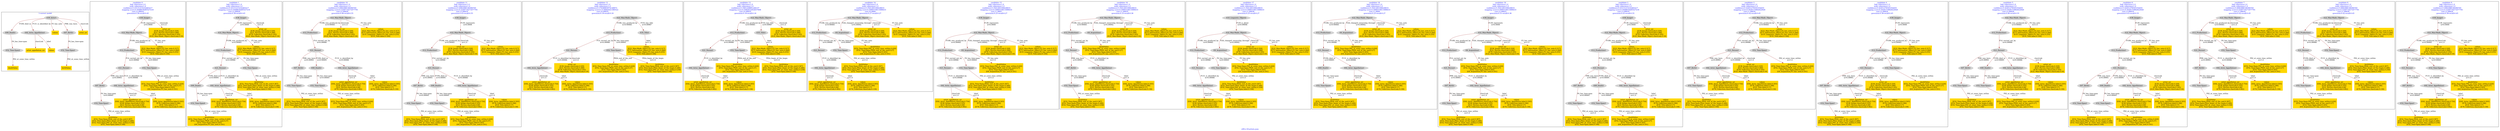 digraph n0 {
fontcolor="blue"
remincross="true"
label="s09-s-18-artists.json"
subgraph cluster_0 {
label="1-correct model"
n2[style="filled",color="white",fillcolor="lightgray",label="E39_Actor1"];
n3[style="filled",color="white",fillcolor="lightgray",label="E69_Death1"];
n4[style="filled",color="white",fillcolor="lightgray",label="E82_Actor_Appellation1"];
n5[shape="plaintext",style="filled",fillcolor="gold",label="values"];
n6[style="filled",color="white",fillcolor="lightgray",label="E67_Birth1"];
n7[shape="plaintext",style="filled",fillcolor="gold",label="artist_uri"];
n8[style="filled",color="white",fillcolor="lightgray",label="E52_Time-Span1"];
n9[shape="plaintext",style="filled",fillcolor="gold",label="birthValue"];
n10[style="filled",color="white",fillcolor="lightgray",label="E52_Time-Span2"];
n11[shape="plaintext",style="filled",fillcolor="gold",label="deathValue"];
n12[shape="plaintext",style="filled",fillcolor="gold",label="artist_appellation_uri"];
n13[shape="plaintext",style="filled",fillcolor="gold",label="values"];
}
subgraph cluster_1 {
label="candidate 0\nlink coherence:1.0\nnode coherence:1.0\nconfidence:0.43131215232483217\nmapping score:0.5048818285527218\ncost:12.99924\n-precision:0.38-recall:0.45"
n15[style="filled",color="white",fillcolor="lightgray",label="E12_Production1"];
n16[style="filled",color="white",fillcolor="lightgray",label="E21_Person1"];
n17[style="filled",color="white",fillcolor="lightgray",label="E52_Time-Span2"];
n18[style="filled",color="white",fillcolor="lightgray",label="E67_Birth1"];
n19[style="filled",color="white",fillcolor="lightgray",label="E82_Actor_Appellation1"];
n20[style="filled",color="white",fillcolor="lightgray",label="E22_Man-Made_Object1"];
n21[style="filled",color="white",fillcolor="lightgray",label="E38_Image1"];
n22[style="filled",color="white",fillcolor="lightgray",label="E52_Time-Span1"];
n23[shape="plaintext",style="filled",fillcolor="gold",label="artist_appellation_uri\n[E82_Actor_Appellation,classLink,0.754]\n[E38_Image,classLink,0.105]\n[E21_Person,classLink,0.08]\n[E78_Collection,classLink,0.062]"];
n24[shape="plaintext",style="filled",fillcolor="gold",label="deathValue\n[E52_Time-Span,P82_at_some_time_within,0.426]\n[E52_Time-Span,P82b_end_of_the_end,0.27]\n[E52_Time-Span,label,0.203]\n[E8_Acquisition,P3_has_note,0.101]"];
n25[shape="plaintext",style="filled",fillcolor="gold",label="values\n[E22_Man-Made_Object,P3_has_note,0.317]\n[E73_Information_Object,P3_has_note,0.284]\n[E33_Linguistic_Object,P3_has_note,0.235]\n[E35_Title,label,0.164]"];
n26[shape="plaintext",style="filled",fillcolor="gold",label="birthValue\n[E52_Time-Span,P82b_end_of_the_end,0.367]\n[E52_Time-Span,P82a_begin_of_the_begin,0.266]\n[E52_Time-Span,P82_at_some_time_within,0.258]\n[E52_Time-Span,label,0.108]"];
n27[shape="plaintext",style="filled",fillcolor="gold",label="artist_uri\n[E38_Image,classLink,0.329]\n[E21_Person,classLink,0.288]\n[E78_Collection,classLink,0.193]\n[E22_Man-Made_Object,classLink,0.19]"];
n28[shape="plaintext",style="filled",fillcolor="gold",label="values\n[E82_Actor_Appellation,label,0.505]\n[E78_Collection,label,0.186]\n[E35_Title,label,0.17]\n[E78_Collection,classLink,0.139]"];
}
subgraph cluster_2 {
label="candidate 1\nlink coherence:1.0\nnode coherence:1.0\nconfidence:0.43131215232483217\nmapping score:0.5048818285527218\ncost:12.99929\n-precision:0.38-recall:0.45"
n30[style="filled",color="white",fillcolor="lightgray",label="E12_Production1"];
n31[style="filled",color="white",fillcolor="lightgray",label="E21_Person1"];
n32[style="filled",color="white",fillcolor="lightgray",label="E52_Time-Span2"];
n33[style="filled",color="white",fillcolor="lightgray",label="E69_Death1"];
n34[style="filled",color="white",fillcolor="lightgray",label="E82_Actor_Appellation1"];
n35[style="filled",color="white",fillcolor="lightgray",label="E22_Man-Made_Object1"];
n36[style="filled",color="white",fillcolor="lightgray",label="E38_Image1"];
n37[style="filled",color="white",fillcolor="lightgray",label="E52_Time-Span4"];
n38[shape="plaintext",style="filled",fillcolor="gold",label="artist_appellation_uri\n[E82_Actor_Appellation,classLink,0.754]\n[E38_Image,classLink,0.105]\n[E21_Person,classLink,0.08]\n[E78_Collection,classLink,0.062]"];
n39[shape="plaintext",style="filled",fillcolor="gold",label="deathValue\n[E52_Time-Span,P82_at_some_time_within,0.426]\n[E52_Time-Span,P82b_end_of_the_end,0.27]\n[E52_Time-Span,label,0.203]\n[E8_Acquisition,P3_has_note,0.101]"];
n40[shape="plaintext",style="filled",fillcolor="gold",label="values\n[E22_Man-Made_Object,P3_has_note,0.317]\n[E73_Information_Object,P3_has_note,0.284]\n[E33_Linguistic_Object,P3_has_note,0.235]\n[E35_Title,label,0.164]"];
n41[shape="plaintext",style="filled",fillcolor="gold",label="birthValue\n[E52_Time-Span,P82b_end_of_the_end,0.367]\n[E52_Time-Span,P82a_begin_of_the_begin,0.266]\n[E52_Time-Span,P82_at_some_time_within,0.258]\n[E52_Time-Span,label,0.108]"];
n42[shape="plaintext",style="filled",fillcolor="gold",label="artist_uri\n[E38_Image,classLink,0.329]\n[E21_Person,classLink,0.288]\n[E78_Collection,classLink,0.193]\n[E22_Man-Made_Object,classLink,0.19]"];
n43[shape="plaintext",style="filled",fillcolor="gold",label="values\n[E82_Actor_Appellation,label,0.505]\n[E78_Collection,label,0.186]\n[E35_Title,label,0.17]\n[E78_Collection,classLink,0.139]"];
}
subgraph cluster_3 {
label="candidate 10\nlink coherence:1.0\nnode coherence:1.0\nconfidence:0.4082488148366705\nmapping score:0.5249718271677791\ncost:12.99929\n-precision:0.46-recall:0.55"
n45[style="filled",color="white",fillcolor="lightgray",label="E12_Production1"];
n46[style="filled",color="white",fillcolor="lightgray",label="E21_Person1"];
n47[style="filled",color="white",fillcolor="lightgray",label="E67_Birth1"];
n48[style="filled",color="white",fillcolor="lightgray",label="E69_Death1"];
n49[style="filled",color="white",fillcolor="lightgray",label="E82_Actor_Appellation1"];
n50[style="filled",color="white",fillcolor="lightgray",label="E22_Man-Made_Object1"];
n51[style="filled",color="white",fillcolor="lightgray",label="E52_Time-Span1"];
n52[style="filled",color="white",fillcolor="lightgray",label="E52_Time-Span3"];
n53[shape="plaintext",style="filled",fillcolor="gold",label="artist_appellation_uri\n[E82_Actor_Appellation,classLink,0.754]\n[E38_Image,classLink,0.105]\n[E21_Person,classLink,0.08]\n[E78_Collection,classLink,0.062]"];
n54[shape="plaintext",style="filled",fillcolor="gold",label="artist_uri\n[E38_Image,classLink,0.329]\n[E21_Person,classLink,0.288]\n[E78_Collection,classLink,0.193]\n[E22_Man-Made_Object,classLink,0.19]"];
n55[shape="plaintext",style="filled",fillcolor="gold",label="values\n[E22_Man-Made_Object,P3_has_note,0.317]\n[E73_Information_Object,P3_has_note,0.284]\n[E33_Linguistic_Object,P3_has_note,0.235]\n[E35_Title,label,0.164]"];
n56[shape="plaintext",style="filled",fillcolor="gold",label="birthValue\n[E52_Time-Span,P82b_end_of_the_end,0.367]\n[E52_Time-Span,P82a_begin_of_the_begin,0.266]\n[E52_Time-Span,P82_at_some_time_within,0.258]\n[E52_Time-Span,label,0.108]"];
n57[shape="plaintext",style="filled",fillcolor="gold",label="deathValue\n[E52_Time-Span,P82_at_some_time_within,0.426]\n[E52_Time-Span,P82b_end_of_the_end,0.27]\n[E52_Time-Span,label,0.203]\n[E8_Acquisition,P3_has_note,0.101]"];
n58[shape="plaintext",style="filled",fillcolor="gold",label="values\n[E82_Actor_Appellation,label,0.505]\n[E78_Collection,label,0.186]\n[E35_Title,label,0.17]\n[E78_Collection,classLink,0.139]"];
}
subgraph cluster_4 {
label="candidate 11\nlink coherence:1.0\nnode coherence:1.0\nconfidence:0.4082488148366705\nmapping score:0.5249718271677791\ncost:13.99919\n-precision:0.43-recall:0.55"
n60[style="filled",color="white",fillcolor="lightgray",label="E12_Production1"];
n61[style="filled",color="white",fillcolor="lightgray",label="E21_Person1"];
n62[style="filled",color="white",fillcolor="lightgray",label="E67_Birth1"];
n63[style="filled",color="white",fillcolor="lightgray",label="E69_Death1"];
n64[style="filled",color="white",fillcolor="lightgray",label="E82_Actor_Appellation1"];
n65[style="filled",color="white",fillcolor="lightgray",label="E22_Man-Made_Object1"];
n66[style="filled",color="white",fillcolor="lightgray",label="E38_Image1"];
n67[style="filled",color="white",fillcolor="lightgray",label="E52_Time-Span1"];
n68[style="filled",color="white",fillcolor="lightgray",label="E52_Time-Span3"];
n69[shape="plaintext",style="filled",fillcolor="gold",label="artist_appellation_uri\n[E82_Actor_Appellation,classLink,0.754]\n[E38_Image,classLink,0.105]\n[E21_Person,classLink,0.08]\n[E78_Collection,classLink,0.062]"];
n70[shape="plaintext",style="filled",fillcolor="gold",label="artist_uri\n[E38_Image,classLink,0.329]\n[E21_Person,classLink,0.288]\n[E78_Collection,classLink,0.193]\n[E22_Man-Made_Object,classLink,0.19]"];
n71[shape="plaintext",style="filled",fillcolor="gold",label="values\n[E22_Man-Made_Object,P3_has_note,0.317]\n[E73_Information_Object,P3_has_note,0.284]\n[E33_Linguistic_Object,P3_has_note,0.235]\n[E35_Title,label,0.164]"];
n72[shape="plaintext",style="filled",fillcolor="gold",label="birthValue\n[E52_Time-Span,P82b_end_of_the_end,0.367]\n[E52_Time-Span,P82a_begin_of_the_begin,0.266]\n[E52_Time-Span,P82_at_some_time_within,0.258]\n[E52_Time-Span,label,0.108]"];
n73[shape="plaintext",style="filled",fillcolor="gold",label="deathValue\n[E52_Time-Span,P82_at_some_time_within,0.426]\n[E52_Time-Span,P82b_end_of_the_end,0.27]\n[E52_Time-Span,label,0.203]\n[E8_Acquisition,P3_has_note,0.101]"];
n74[shape="plaintext",style="filled",fillcolor="gold",label="values\n[E82_Actor_Appellation,label,0.505]\n[E78_Collection,label,0.186]\n[E35_Title,label,0.17]\n[E78_Collection,classLink,0.139]"];
}
subgraph cluster_5 {
label="candidate 12\nlink coherence:1.0\nnode coherence:1.0\nconfidence:0.37438683974148973\nmapping score:0.5136845021360522\ncost:10.99935\n-precision:0.18-recall:0.18"
n76[style="filled",color="white",fillcolor="lightgray",label="E12_Production1"];
n77[style="filled",color="white",fillcolor="lightgray",label="E21_Person1"];
n78[style="filled",color="white",fillcolor="lightgray",label="E52_Time-Span2"];
n79[style="filled",color="white",fillcolor="lightgray",label="E82_Actor_Appellation1"];
n80[style="filled",color="white",fillcolor="lightgray",label="E22_Man-Made_Object1"];
n81[style="filled",color="white",fillcolor="lightgray",label="E35_Title1"];
n82[shape="plaintext",style="filled",fillcolor="gold",label="artist_appellation_uri\n[E82_Actor_Appellation,classLink,0.754]\n[E38_Image,classLink,0.105]\n[E21_Person,classLink,0.08]\n[E78_Collection,classLink,0.062]"];
n83[shape="plaintext",style="filled",fillcolor="gold",label="deathValue\n[E52_Time-Span,P82_at_some_time_within,0.426]\n[E52_Time-Span,P82b_end_of_the_end,0.27]\n[E52_Time-Span,label,0.203]\n[E8_Acquisition,P3_has_note,0.101]"];
n84[shape="plaintext",style="filled",fillcolor="gold",label="values\n[E22_Man-Made_Object,P3_has_note,0.317]\n[E73_Information_Object,P3_has_note,0.284]\n[E33_Linguistic_Object,P3_has_note,0.235]\n[E35_Title,label,0.164]"];
n85[shape="plaintext",style="filled",fillcolor="gold",label="birthValue\n[E52_Time-Span,P82b_end_of_the_end,0.367]\n[E52_Time-Span,P82a_begin_of_the_begin,0.266]\n[E52_Time-Span,P82_at_some_time_within,0.258]\n[E52_Time-Span,label,0.108]"];
n86[shape="plaintext",style="filled",fillcolor="gold",label="artist_uri\n[E38_Image,classLink,0.329]\n[E21_Person,classLink,0.288]\n[E78_Collection,classLink,0.193]\n[E22_Man-Made_Object,classLink,0.19]"];
n87[shape="plaintext",style="filled",fillcolor="gold",label="values\n[E82_Actor_Appellation,label,0.505]\n[E78_Collection,label,0.186]\n[E35_Title,label,0.17]\n[E78_Collection,classLink,0.139]"];
}
subgraph cluster_6 {
label="candidate 13\nlink coherence:1.0\nnode coherence:1.0\nconfidence:0.3581228891246157\nmapping score:0.5082631852637608\ncost:10.99935\n-precision:0.18-recall:0.18"
n89[style="filled",color="white",fillcolor="lightgray",label="E12_Production1"];
n90[style="filled",color="white",fillcolor="lightgray",label="E21_Person1"];
n91[style="filled",color="white",fillcolor="lightgray",label="E52_Time-Span2"];
n92[style="filled",color="white",fillcolor="lightgray",label="E82_Actor_Appellation1"];
n93[style="filled",color="white",fillcolor="lightgray",label="E22_Man-Made_Object1"];
n94[style="filled",color="white",fillcolor="lightgray",label="E35_Title1"];
n95[shape="plaintext",style="filled",fillcolor="gold",label="artist_appellation_uri\n[E82_Actor_Appellation,classLink,0.754]\n[E38_Image,classLink,0.105]\n[E21_Person,classLink,0.08]\n[E78_Collection,classLink,0.062]"];
n96[shape="plaintext",style="filled",fillcolor="gold",label="deathValue\n[E52_Time-Span,P82_at_some_time_within,0.426]\n[E52_Time-Span,P82b_end_of_the_end,0.27]\n[E52_Time-Span,label,0.203]\n[E8_Acquisition,P3_has_note,0.101]"];
n97[shape="plaintext",style="filled",fillcolor="gold",label="artist_uri\n[E38_Image,classLink,0.329]\n[E21_Person,classLink,0.288]\n[E78_Collection,classLink,0.193]\n[E22_Man-Made_Object,classLink,0.19]"];
n98[shape="plaintext",style="filled",fillcolor="gold",label="values\n[E22_Man-Made_Object,P3_has_note,0.317]\n[E73_Information_Object,P3_has_note,0.284]\n[E33_Linguistic_Object,P3_has_note,0.235]\n[E35_Title,label,0.164]"];
n99[shape="plaintext",style="filled",fillcolor="gold",label="birthValue\n[E52_Time-Span,P82b_end_of_the_end,0.367]\n[E52_Time-Span,P82a_begin_of_the_begin,0.266]\n[E52_Time-Span,P82_at_some_time_within,0.258]\n[E52_Time-Span,label,0.108]"];
n100[shape="plaintext",style="filled",fillcolor="gold",label="values\n[E82_Actor_Appellation,label,0.505]\n[E78_Collection,label,0.186]\n[E35_Title,label,0.17]\n[E78_Collection,classLink,0.139]"];
}
subgraph cluster_7 {
label="candidate 14\nlink coherence:1.0\nnode coherence:1.0\nconfidence:0.3541283168428633\nmapping score:0.5069316611698433\ncost:10.9994\n-precision:0.27-recall:0.27"
n102[style="filled",color="white",fillcolor="lightgray",label="E12_Production1"];
n103[style="filled",color="white",fillcolor="lightgray",label="E21_Person1"];
n104[style="filled",color="white",fillcolor="lightgray",label="E52_Time-Span2"];
n105[style="filled",color="white",fillcolor="lightgray",label="E82_Actor_Appellation1"];
n106[style="filled",color="white",fillcolor="lightgray",label="E22_Man-Made_Object1"];
n107[style="filled",color="white",fillcolor="lightgray",label="E8_Acquisition1"];
n108[shape="plaintext",style="filled",fillcolor="gold",label="artist_appellation_uri\n[E82_Actor_Appellation,classLink,0.754]\n[E38_Image,classLink,0.105]\n[E21_Person,classLink,0.08]\n[E78_Collection,classLink,0.062]"];
n109[shape="plaintext",style="filled",fillcolor="gold",label="artist_uri\n[E38_Image,classLink,0.329]\n[E21_Person,classLink,0.288]\n[E78_Collection,classLink,0.193]\n[E22_Man-Made_Object,classLink,0.19]"];
n110[shape="plaintext",style="filled",fillcolor="gold",label="values\n[E22_Man-Made_Object,P3_has_note,0.317]\n[E73_Information_Object,P3_has_note,0.284]\n[E33_Linguistic_Object,P3_has_note,0.235]\n[E35_Title,label,0.164]"];
n111[shape="plaintext",style="filled",fillcolor="gold",label="birthValue\n[E52_Time-Span,P82b_end_of_the_end,0.367]\n[E52_Time-Span,P82a_begin_of_the_begin,0.266]\n[E52_Time-Span,P82_at_some_time_within,0.258]\n[E52_Time-Span,label,0.108]"];
n112[shape="plaintext",style="filled",fillcolor="gold",label="deathValue\n[E52_Time-Span,P82_at_some_time_within,0.426]\n[E52_Time-Span,P82b_end_of_the_end,0.27]\n[E52_Time-Span,label,0.203]\n[E8_Acquisition,P3_has_note,0.101]"];
n113[shape="plaintext",style="filled",fillcolor="gold",label="values\n[E82_Actor_Appellation,label,0.505]\n[E78_Collection,label,0.186]\n[E35_Title,label,0.17]\n[E78_Collection,classLink,0.139]"];
}
subgraph cluster_8 {
label="candidate 15\nlink coherence:1.0\nnode coherence:1.0\nconfidence:0.3541283168428633\nmapping score:0.5069316611698433\ncost:11.9993\n-precision:0.25-recall:0.27"
n115[style="filled",color="white",fillcolor="lightgray",label="E12_Production1"];
n116[style="filled",color="white",fillcolor="lightgray",label="E21_Person1"];
n117[style="filled",color="white",fillcolor="lightgray",label="E52_Time-Span2"];
n118[style="filled",color="white",fillcolor="lightgray",label="E82_Actor_Appellation1"];
n119[style="filled",color="white",fillcolor="lightgray",label="E22_Man-Made_Object1"];
n120[style="filled",color="white",fillcolor="lightgray",label="E8_Acquisition1"];
n121[style="filled",color="white",fillcolor="lightgray",label="E38_Image1"];
n122[shape="plaintext",style="filled",fillcolor="gold",label="artist_appellation_uri\n[E82_Actor_Appellation,classLink,0.754]\n[E38_Image,classLink,0.105]\n[E21_Person,classLink,0.08]\n[E78_Collection,classLink,0.062]"];
n123[shape="plaintext",style="filled",fillcolor="gold",label="artist_uri\n[E38_Image,classLink,0.329]\n[E21_Person,classLink,0.288]\n[E78_Collection,classLink,0.193]\n[E22_Man-Made_Object,classLink,0.19]"];
n124[shape="plaintext",style="filled",fillcolor="gold",label="values\n[E22_Man-Made_Object,P3_has_note,0.317]\n[E73_Information_Object,P3_has_note,0.284]\n[E33_Linguistic_Object,P3_has_note,0.235]\n[E35_Title,label,0.164]"];
n125[shape="plaintext",style="filled",fillcolor="gold",label="birthValue\n[E52_Time-Span,P82b_end_of_the_end,0.367]\n[E52_Time-Span,P82a_begin_of_the_begin,0.266]\n[E52_Time-Span,P82_at_some_time_within,0.258]\n[E52_Time-Span,label,0.108]"];
n126[shape="plaintext",style="filled",fillcolor="gold",label="deathValue\n[E52_Time-Span,P82_at_some_time_within,0.426]\n[E52_Time-Span,P82b_end_of_the_end,0.27]\n[E52_Time-Span,label,0.203]\n[E8_Acquisition,P3_has_note,0.101]"];
n127[shape="plaintext",style="filled",fillcolor="gold",label="values\n[E82_Actor_Appellation,label,0.505]\n[E78_Collection,label,0.186]\n[E35_Title,label,0.17]\n[E78_Collection,classLink,0.139]"];
}
subgraph cluster_9 {
label="candidate 16\nlink coherence:1.0\nnode coherence:1.0\nconfidence:0.3541283168428633\nmapping score:0.5069316611698433\ncost:11.99935\n-precision:0.33-recall:0.36"
n129[style="filled",color="white",fillcolor="lightgray",label="E12_Production1"];
n130[style="filled",color="white",fillcolor="lightgray",label="E21_Person1"];
n131[style="filled",color="white",fillcolor="lightgray",label="E67_Birth1"];
n132[style="filled",color="white",fillcolor="lightgray",label="E82_Actor_Appellation1"];
n133[style="filled",color="white",fillcolor="lightgray",label="E22_Man-Made_Object1"];
n134[style="filled",color="white",fillcolor="lightgray",label="E8_Acquisition1"];
n135[style="filled",color="white",fillcolor="lightgray",label="E52_Time-Span1"];
n136[shape="plaintext",style="filled",fillcolor="gold",label="artist_appellation_uri\n[E82_Actor_Appellation,classLink,0.754]\n[E38_Image,classLink,0.105]\n[E21_Person,classLink,0.08]\n[E78_Collection,classLink,0.062]"];
n137[shape="plaintext",style="filled",fillcolor="gold",label="artist_uri\n[E38_Image,classLink,0.329]\n[E21_Person,classLink,0.288]\n[E78_Collection,classLink,0.193]\n[E22_Man-Made_Object,classLink,0.19]"];
n138[shape="plaintext",style="filled",fillcolor="gold",label="values\n[E22_Man-Made_Object,P3_has_note,0.317]\n[E73_Information_Object,P3_has_note,0.284]\n[E33_Linguistic_Object,P3_has_note,0.235]\n[E35_Title,label,0.164]"];
n139[shape="plaintext",style="filled",fillcolor="gold",label="deathValue\n[E52_Time-Span,P82_at_some_time_within,0.426]\n[E52_Time-Span,P82b_end_of_the_end,0.27]\n[E52_Time-Span,label,0.203]\n[E8_Acquisition,P3_has_note,0.101]"];
n140[shape="plaintext",style="filled",fillcolor="gold",label="birthValue\n[E52_Time-Span,P82b_end_of_the_end,0.367]\n[E52_Time-Span,P82a_begin_of_the_begin,0.266]\n[E52_Time-Span,P82_at_some_time_within,0.258]\n[E52_Time-Span,label,0.108]"];
n141[shape="plaintext",style="filled",fillcolor="gold",label="values\n[E82_Actor_Appellation,label,0.505]\n[E78_Collection,label,0.186]\n[E35_Title,label,0.17]\n[E78_Collection,classLink,0.139]"];
}
subgraph cluster_10 {
label="candidate 17\nlink coherence:1.0\nnode coherence:1.0\nconfidence:0.3541283168428633\nmapping score:0.5069316611698433\ncost:11.99938\n-precision:0.25-recall:0.27"
n143[style="filled",color="white",fillcolor="lightgray",label="E12_Production1"];
n144[style="filled",color="white",fillcolor="lightgray",label="E21_Person1"];
n145[style="filled",color="white",fillcolor="lightgray",label="E52_Time-Span2"];
n146[style="filled",color="white",fillcolor="lightgray",label="E82_Actor_Appellation1"];
n147[style="filled",color="white",fillcolor="lightgray",label="E22_Man-Made_Object1"];
n148[style="filled",color="white",fillcolor="lightgray",label="E8_Acquisition1"];
n149[style="filled",color="white",fillcolor="lightgray",label="E33_Linguistic_Object2"];
n150[shape="plaintext",style="filled",fillcolor="gold",label="artist_appellation_uri\n[E82_Actor_Appellation,classLink,0.754]\n[E38_Image,classLink,0.105]\n[E21_Person,classLink,0.08]\n[E78_Collection,classLink,0.062]"];
n151[shape="plaintext",style="filled",fillcolor="gold",label="artist_uri\n[E38_Image,classLink,0.329]\n[E21_Person,classLink,0.288]\n[E78_Collection,classLink,0.193]\n[E22_Man-Made_Object,classLink,0.19]"];
n152[shape="plaintext",style="filled",fillcolor="gold",label="values\n[E22_Man-Made_Object,P3_has_note,0.317]\n[E73_Information_Object,P3_has_note,0.284]\n[E33_Linguistic_Object,P3_has_note,0.235]\n[E35_Title,label,0.164]"];
n153[shape="plaintext",style="filled",fillcolor="gold",label="birthValue\n[E52_Time-Span,P82b_end_of_the_end,0.367]\n[E52_Time-Span,P82a_begin_of_the_begin,0.266]\n[E52_Time-Span,P82_at_some_time_within,0.258]\n[E52_Time-Span,label,0.108]"];
n154[shape="plaintext",style="filled",fillcolor="gold",label="deathValue\n[E52_Time-Span,P82_at_some_time_within,0.426]\n[E52_Time-Span,P82b_end_of_the_end,0.27]\n[E52_Time-Span,label,0.203]\n[E8_Acquisition,P3_has_note,0.101]"];
n155[shape="plaintext",style="filled",fillcolor="gold",label="values\n[E82_Actor_Appellation,label,0.505]\n[E78_Collection,label,0.186]\n[E35_Title,label,0.17]\n[E78_Collection,classLink,0.139]"];
}
subgraph cluster_11 {
label="candidate 18\nlink coherence:1.0\nnode coherence:1.0\nconfidence:0.3541283168428633\nmapping score:0.5069316611698433\ncost:11.9994\n-precision:0.25-recall:0.27"
n157[style="filled",color="white",fillcolor="lightgray",label="E12_Production1"];
n158[style="filled",color="white",fillcolor="lightgray",label="E21_Person1"];
n159[style="filled",color="white",fillcolor="lightgray",label="E69_Death1"];
n160[style="filled",color="white",fillcolor="lightgray",label="E82_Actor_Appellation1"];
n161[style="filled",color="white",fillcolor="lightgray",label="E22_Man-Made_Object1"];
n162[style="filled",color="white",fillcolor="lightgray",label="E8_Acquisition1"];
n163[style="filled",color="white",fillcolor="lightgray",label="E52_Time-Span4"];
n164[shape="plaintext",style="filled",fillcolor="gold",label="artist_appellation_uri\n[E82_Actor_Appellation,classLink,0.754]\n[E38_Image,classLink,0.105]\n[E21_Person,classLink,0.08]\n[E78_Collection,classLink,0.062]"];
n165[shape="plaintext",style="filled",fillcolor="gold",label="artist_uri\n[E38_Image,classLink,0.329]\n[E21_Person,classLink,0.288]\n[E78_Collection,classLink,0.193]\n[E22_Man-Made_Object,classLink,0.19]"];
n166[shape="plaintext",style="filled",fillcolor="gold",label="birthValue\n[E52_Time-Span,P82b_end_of_the_end,0.367]\n[E52_Time-Span,P82a_begin_of_the_begin,0.266]\n[E52_Time-Span,P82_at_some_time_within,0.258]\n[E52_Time-Span,label,0.108]"];
n167[shape="plaintext",style="filled",fillcolor="gold",label="values\n[E22_Man-Made_Object,P3_has_note,0.317]\n[E73_Information_Object,P3_has_note,0.284]\n[E33_Linguistic_Object,P3_has_note,0.235]\n[E35_Title,label,0.164]"];
n168[shape="plaintext",style="filled",fillcolor="gold",label="deathValue\n[E52_Time-Span,P82_at_some_time_within,0.426]\n[E52_Time-Span,P82b_end_of_the_end,0.27]\n[E52_Time-Span,label,0.203]\n[E8_Acquisition,P3_has_note,0.101]"];
n169[shape="plaintext",style="filled",fillcolor="gold",label="values\n[E82_Actor_Appellation,label,0.505]\n[E78_Collection,label,0.186]\n[E35_Title,label,0.17]\n[E78_Collection,classLink,0.139]"];
}
subgraph cluster_12 {
label="candidate 19\nlink coherence:1.0\nnode coherence:1.0\nconfidence:0.3541283168428633\nmapping score:0.5069316611698433\ncost:12.99925\n-precision:0.31-recall:0.36"
n171[style="filled",color="white",fillcolor="lightgray",label="E12_Production1"];
n172[style="filled",color="white",fillcolor="lightgray",label="E21_Person1"];
n173[style="filled",color="white",fillcolor="lightgray",label="E67_Birth1"];
n174[style="filled",color="white",fillcolor="lightgray",label="E82_Actor_Appellation1"];
n175[style="filled",color="white",fillcolor="lightgray",label="E22_Man-Made_Object1"];
n176[style="filled",color="white",fillcolor="lightgray",label="E8_Acquisition1"];
n177[style="filled",color="white",fillcolor="lightgray",label="E38_Image1"];
n178[style="filled",color="white",fillcolor="lightgray",label="E52_Time-Span1"];
n179[shape="plaintext",style="filled",fillcolor="gold",label="artist_appellation_uri\n[E82_Actor_Appellation,classLink,0.754]\n[E38_Image,classLink,0.105]\n[E21_Person,classLink,0.08]\n[E78_Collection,classLink,0.062]"];
n180[shape="plaintext",style="filled",fillcolor="gold",label="artist_uri\n[E38_Image,classLink,0.329]\n[E21_Person,classLink,0.288]\n[E78_Collection,classLink,0.193]\n[E22_Man-Made_Object,classLink,0.19]"];
n181[shape="plaintext",style="filled",fillcolor="gold",label="values\n[E22_Man-Made_Object,P3_has_note,0.317]\n[E73_Information_Object,P3_has_note,0.284]\n[E33_Linguistic_Object,P3_has_note,0.235]\n[E35_Title,label,0.164]"];
n182[shape="plaintext",style="filled",fillcolor="gold",label="deathValue\n[E52_Time-Span,P82_at_some_time_within,0.426]\n[E52_Time-Span,P82b_end_of_the_end,0.27]\n[E52_Time-Span,label,0.203]\n[E8_Acquisition,P3_has_note,0.101]"];
n183[shape="plaintext",style="filled",fillcolor="gold",label="birthValue\n[E52_Time-Span,P82b_end_of_the_end,0.367]\n[E52_Time-Span,P82a_begin_of_the_begin,0.266]\n[E52_Time-Span,P82_at_some_time_within,0.258]\n[E52_Time-Span,label,0.108]"];
n184[shape="plaintext",style="filled",fillcolor="gold",label="values\n[E82_Actor_Appellation,label,0.505]\n[E78_Collection,label,0.186]\n[E35_Title,label,0.17]\n[E78_Collection,classLink,0.139]"];
}
subgraph cluster_13 {
label="candidate 2\nlink coherence:1.0\nnode coherence:1.0\nconfidence:0.43131215232483217\nmapping score:0.5048818285527218\ncost:13.99919\n-precision:0.43-recall:0.55"
n186[style="filled",color="white",fillcolor="lightgray",label="E12_Production1"];
n187[style="filled",color="white",fillcolor="lightgray",label="E21_Person1"];
n188[style="filled",color="white",fillcolor="lightgray",label="E67_Birth1"];
n189[style="filled",color="white",fillcolor="lightgray",label="E69_Death1"];
n190[style="filled",color="white",fillcolor="lightgray",label="E82_Actor_Appellation1"];
n191[style="filled",color="white",fillcolor="lightgray",label="E22_Man-Made_Object1"];
n192[style="filled",color="white",fillcolor="lightgray",label="E38_Image1"];
n193[style="filled",color="white",fillcolor="lightgray",label="E52_Time-Span1"];
n194[style="filled",color="white",fillcolor="lightgray",label="E52_Time-Span3"];
n195[shape="plaintext",style="filled",fillcolor="gold",label="artist_appellation_uri\n[E82_Actor_Appellation,classLink,0.754]\n[E38_Image,classLink,0.105]\n[E21_Person,classLink,0.08]\n[E78_Collection,classLink,0.062]"];
n196[shape="plaintext",style="filled",fillcolor="gold",label="values\n[E22_Man-Made_Object,P3_has_note,0.317]\n[E73_Information_Object,P3_has_note,0.284]\n[E33_Linguistic_Object,P3_has_note,0.235]\n[E35_Title,label,0.164]"];
n197[shape="plaintext",style="filled",fillcolor="gold",label="birthValue\n[E52_Time-Span,P82b_end_of_the_end,0.367]\n[E52_Time-Span,P82a_begin_of_the_begin,0.266]\n[E52_Time-Span,P82_at_some_time_within,0.258]\n[E52_Time-Span,label,0.108]"];
n198[shape="plaintext",style="filled",fillcolor="gold",label="deathValue\n[E52_Time-Span,P82_at_some_time_within,0.426]\n[E52_Time-Span,P82b_end_of_the_end,0.27]\n[E52_Time-Span,label,0.203]\n[E8_Acquisition,P3_has_note,0.101]"];
n199[shape="plaintext",style="filled",fillcolor="gold",label="artist_uri\n[E38_Image,classLink,0.329]\n[E21_Person,classLink,0.288]\n[E78_Collection,classLink,0.193]\n[E22_Man-Made_Object,classLink,0.19]"];
n200[shape="plaintext",style="filled",fillcolor="gold",label="values\n[E82_Actor_Appellation,label,0.505]\n[E78_Collection,label,0.186]\n[E35_Title,label,0.17]\n[E78_Collection,classLink,0.139]"];
}
subgraph cluster_14 {
label="candidate 3\nlink coherence:1.0\nnode coherence:1.0\nconfidence:0.42451276545354455\nmapping score:0.5026153662622926\ncost:11.99934\n-precision:0.42-recall:0.45"
n202[style="filled",color="white",fillcolor="lightgray",label="E12_Production1"];
n203[style="filled",color="white",fillcolor="lightgray",label="E21_Person1"];
n204[style="filled",color="white",fillcolor="lightgray",label="E52_Time-Span2"];
n205[style="filled",color="white",fillcolor="lightgray",label="E67_Birth1"];
n206[style="filled",color="white",fillcolor="lightgray",label="E82_Actor_Appellation1"];
n207[style="filled",color="white",fillcolor="lightgray",label="E22_Man-Made_Object1"];
n208[style="filled",color="white",fillcolor="lightgray",label="E52_Time-Span1"];
n209[shape="plaintext",style="filled",fillcolor="gold",label="artist_appellation_uri\n[E82_Actor_Appellation,classLink,0.754]\n[E38_Image,classLink,0.105]\n[E21_Person,classLink,0.08]\n[E78_Collection,classLink,0.062]"];
n210[shape="plaintext",style="filled",fillcolor="gold",label="deathValue\n[E52_Time-Span,P82_at_some_time_within,0.426]\n[E52_Time-Span,P82b_end_of_the_end,0.27]\n[E52_Time-Span,label,0.203]\n[E8_Acquisition,P3_has_note,0.101]"];
n211[shape="plaintext",style="filled",fillcolor="gold",label="values\n[E22_Man-Made_Object,P3_has_note,0.317]\n[E73_Information_Object,P3_has_note,0.284]\n[E33_Linguistic_Object,P3_has_note,0.235]\n[E35_Title,label,0.164]"];
n212[shape="plaintext",style="filled",fillcolor="gold",label="artist_uri\n[E38_Image,classLink,0.329]\n[E21_Person,classLink,0.288]\n[E78_Collection,classLink,0.193]\n[E22_Man-Made_Object,classLink,0.19]"];
n213[shape="plaintext",style="filled",fillcolor="gold",label="birthValue\n[E52_Time-Span,P82b_end_of_the_end,0.367]\n[E52_Time-Span,P82a_begin_of_the_begin,0.266]\n[E52_Time-Span,P82_at_some_time_within,0.258]\n[E52_Time-Span,label,0.108]"];
n214[shape="plaintext",style="filled",fillcolor="gold",label="values\n[E82_Actor_Appellation,label,0.505]\n[E78_Collection,label,0.186]\n[E35_Title,label,0.17]\n[E78_Collection,classLink,0.139]"];
}
subgraph cluster_15 {
label="candidate 4\nlink coherence:1.0\nnode coherence:1.0\nconfidence:0.42451276545354455\nmapping score:0.5026153662622926\ncost:12.99924\n-precision:0.38-recall:0.45"
n216[style="filled",color="white",fillcolor="lightgray",label="E12_Production1"];
n217[style="filled",color="white",fillcolor="lightgray",label="E21_Person1"];
n218[style="filled",color="white",fillcolor="lightgray",label="E52_Time-Span2"];
n219[style="filled",color="white",fillcolor="lightgray",label="E67_Birth1"];
n220[style="filled",color="white",fillcolor="lightgray",label="E82_Actor_Appellation1"];
n221[style="filled",color="white",fillcolor="lightgray",label="E22_Man-Made_Object1"];
n222[style="filled",color="white",fillcolor="lightgray",label="E38_Image1"];
n223[style="filled",color="white",fillcolor="lightgray",label="E52_Time-Span1"];
n224[shape="plaintext",style="filled",fillcolor="gold",label="artist_appellation_uri\n[E82_Actor_Appellation,classLink,0.754]\n[E38_Image,classLink,0.105]\n[E21_Person,classLink,0.08]\n[E78_Collection,classLink,0.062]"];
n225[shape="plaintext",style="filled",fillcolor="gold",label="deathValue\n[E52_Time-Span,P82_at_some_time_within,0.426]\n[E52_Time-Span,P82b_end_of_the_end,0.27]\n[E52_Time-Span,label,0.203]\n[E8_Acquisition,P3_has_note,0.101]"];
n226[shape="plaintext",style="filled",fillcolor="gold",label="values\n[E22_Man-Made_Object,P3_has_note,0.317]\n[E73_Information_Object,P3_has_note,0.284]\n[E33_Linguistic_Object,P3_has_note,0.235]\n[E35_Title,label,0.164]"];
n227[shape="plaintext",style="filled",fillcolor="gold",label="artist_uri\n[E38_Image,classLink,0.329]\n[E21_Person,classLink,0.288]\n[E78_Collection,classLink,0.193]\n[E22_Man-Made_Object,classLink,0.19]"];
n228[shape="plaintext",style="filled",fillcolor="gold",label="birthValue\n[E52_Time-Span,P82b_end_of_the_end,0.367]\n[E52_Time-Span,P82a_begin_of_the_begin,0.266]\n[E52_Time-Span,P82_at_some_time_within,0.258]\n[E52_Time-Span,label,0.108]"];
n229[shape="plaintext",style="filled",fillcolor="gold",label="values\n[E82_Actor_Appellation,label,0.505]\n[E78_Collection,label,0.186]\n[E35_Title,label,0.17]\n[E78_Collection,classLink,0.139]"];
}
subgraph cluster_16 {
label="candidate 5\nlink coherence:1.0\nnode coherence:1.0\nconfidence:0.42451276545354455\nmapping score:0.5026153662622926\ncost:12.99929\n-precision:0.46-recall:0.55"
n231[style="filled",color="white",fillcolor="lightgray",label="E12_Production1"];
n232[style="filled",color="white",fillcolor="lightgray",label="E21_Person1"];
n233[style="filled",color="white",fillcolor="lightgray",label="E67_Birth1"];
n234[style="filled",color="white",fillcolor="lightgray",label="E69_Death1"];
n235[style="filled",color="white",fillcolor="lightgray",label="E82_Actor_Appellation1"];
n236[style="filled",color="white",fillcolor="lightgray",label="E22_Man-Made_Object1"];
n237[style="filled",color="white",fillcolor="lightgray",label="E52_Time-Span1"];
n238[style="filled",color="white",fillcolor="lightgray",label="E52_Time-Span3"];
n239[shape="plaintext",style="filled",fillcolor="gold",label="artist_appellation_uri\n[E82_Actor_Appellation,classLink,0.754]\n[E38_Image,classLink,0.105]\n[E21_Person,classLink,0.08]\n[E78_Collection,classLink,0.062]"];
n240[shape="plaintext",style="filled",fillcolor="gold",label="values\n[E22_Man-Made_Object,P3_has_note,0.317]\n[E73_Information_Object,P3_has_note,0.284]\n[E33_Linguistic_Object,P3_has_note,0.235]\n[E35_Title,label,0.164]"];
n241[shape="plaintext",style="filled",fillcolor="gold",label="artist_uri\n[E38_Image,classLink,0.329]\n[E21_Person,classLink,0.288]\n[E78_Collection,classLink,0.193]\n[E22_Man-Made_Object,classLink,0.19]"];
n242[shape="plaintext",style="filled",fillcolor="gold",label="birthValue\n[E52_Time-Span,P82b_end_of_the_end,0.367]\n[E52_Time-Span,P82a_begin_of_the_begin,0.266]\n[E52_Time-Span,P82_at_some_time_within,0.258]\n[E52_Time-Span,label,0.108]"];
n243[shape="plaintext",style="filled",fillcolor="gold",label="deathValue\n[E52_Time-Span,P82_at_some_time_within,0.426]\n[E52_Time-Span,P82b_end_of_the_end,0.27]\n[E52_Time-Span,label,0.203]\n[E8_Acquisition,P3_has_note,0.101]"];
n244[shape="plaintext",style="filled",fillcolor="gold",label="values\n[E82_Actor_Appellation,label,0.505]\n[E78_Collection,label,0.186]\n[E35_Title,label,0.17]\n[E78_Collection,classLink,0.139]"];
}
subgraph cluster_17 {
label="candidate 6\nlink coherence:1.0\nnode coherence:1.0\nconfidence:0.42451276545354455\nmapping score:0.5026153662622926\ncost:13.99919\n-precision:0.43-recall:0.55"
n246[style="filled",color="white",fillcolor="lightgray",label="E12_Production1"];
n247[style="filled",color="white",fillcolor="lightgray",label="E21_Person1"];
n248[style="filled",color="white",fillcolor="lightgray",label="E67_Birth1"];
n249[style="filled",color="white",fillcolor="lightgray",label="E69_Death1"];
n250[style="filled",color="white",fillcolor="lightgray",label="E82_Actor_Appellation1"];
n251[style="filled",color="white",fillcolor="lightgray",label="E22_Man-Made_Object1"];
n252[style="filled",color="white",fillcolor="lightgray",label="E38_Image1"];
n253[style="filled",color="white",fillcolor="lightgray",label="E52_Time-Span1"];
n254[style="filled",color="white",fillcolor="lightgray",label="E52_Time-Span3"];
n255[shape="plaintext",style="filled",fillcolor="gold",label="artist_appellation_uri\n[E82_Actor_Appellation,classLink,0.754]\n[E38_Image,classLink,0.105]\n[E21_Person,classLink,0.08]\n[E78_Collection,classLink,0.062]"];
n256[shape="plaintext",style="filled",fillcolor="gold",label="values\n[E22_Man-Made_Object,P3_has_note,0.317]\n[E73_Information_Object,P3_has_note,0.284]\n[E33_Linguistic_Object,P3_has_note,0.235]\n[E35_Title,label,0.164]"];
n257[shape="plaintext",style="filled",fillcolor="gold",label="artist_uri\n[E38_Image,classLink,0.329]\n[E21_Person,classLink,0.288]\n[E78_Collection,classLink,0.193]\n[E22_Man-Made_Object,classLink,0.19]"];
n258[shape="plaintext",style="filled",fillcolor="gold",label="birthValue\n[E52_Time-Span,P82b_end_of_the_end,0.367]\n[E52_Time-Span,P82a_begin_of_the_begin,0.266]\n[E52_Time-Span,P82_at_some_time_within,0.258]\n[E52_Time-Span,label,0.108]"];
n259[shape="plaintext",style="filled",fillcolor="gold",label="deathValue\n[E52_Time-Span,P82_at_some_time_within,0.426]\n[E52_Time-Span,P82b_end_of_the_end,0.27]\n[E52_Time-Span,label,0.203]\n[E8_Acquisition,P3_has_note,0.101]"];
n260[shape="plaintext",style="filled",fillcolor="gold",label="values\n[E82_Actor_Appellation,label,0.505]\n[E78_Collection,label,0.186]\n[E35_Title,label,0.17]\n[E78_Collection,classLink,0.139]"];
}
subgraph cluster_18 {
label="candidate 7\nlink coherence:1.0\nnode coherence:1.0\nconfidence:0.4082488148366705\nmapping score:0.5249718271677791\ncost:11.99934\n-precision:0.42-recall:0.45"
n262[style="filled",color="white",fillcolor="lightgray",label="E12_Production1"];
n263[style="filled",color="white",fillcolor="lightgray",label="E21_Person1"];
n264[style="filled",color="white",fillcolor="lightgray",label="E52_Time-Span2"];
n265[style="filled",color="white",fillcolor="lightgray",label="E67_Birth1"];
n266[style="filled",color="white",fillcolor="lightgray",label="E82_Actor_Appellation1"];
n267[style="filled",color="white",fillcolor="lightgray",label="E22_Man-Made_Object1"];
n268[style="filled",color="white",fillcolor="lightgray",label="E52_Time-Span1"];
n269[shape="plaintext",style="filled",fillcolor="gold",label="artist_appellation_uri\n[E82_Actor_Appellation,classLink,0.754]\n[E38_Image,classLink,0.105]\n[E21_Person,classLink,0.08]\n[E78_Collection,classLink,0.062]"];
n270[shape="plaintext",style="filled",fillcolor="gold",label="artist_uri\n[E38_Image,classLink,0.329]\n[E21_Person,classLink,0.288]\n[E78_Collection,classLink,0.193]\n[E22_Man-Made_Object,classLink,0.19]"];
n271[shape="plaintext",style="filled",fillcolor="gold",label="deathValue\n[E52_Time-Span,P82_at_some_time_within,0.426]\n[E52_Time-Span,P82b_end_of_the_end,0.27]\n[E52_Time-Span,label,0.203]\n[E8_Acquisition,P3_has_note,0.101]"];
n272[shape="plaintext",style="filled",fillcolor="gold",label="values\n[E22_Man-Made_Object,P3_has_note,0.317]\n[E73_Information_Object,P3_has_note,0.284]\n[E33_Linguistic_Object,P3_has_note,0.235]\n[E35_Title,label,0.164]"];
n273[shape="plaintext",style="filled",fillcolor="gold",label="birthValue\n[E52_Time-Span,P82b_end_of_the_end,0.367]\n[E52_Time-Span,P82a_begin_of_the_begin,0.266]\n[E52_Time-Span,P82_at_some_time_within,0.258]\n[E52_Time-Span,label,0.108]"];
n274[shape="plaintext",style="filled",fillcolor="gold",label="values\n[E82_Actor_Appellation,label,0.505]\n[E78_Collection,label,0.186]\n[E35_Title,label,0.17]\n[E78_Collection,classLink,0.139]"];
}
subgraph cluster_19 {
label="candidate 8\nlink coherence:1.0\nnode coherence:1.0\nconfidence:0.4082488148366705\nmapping score:0.5249718271677791\ncost:11.99939\n-precision:0.42-recall:0.45"
n276[style="filled",color="white",fillcolor="lightgray",label="E12_Production1"];
n277[style="filled",color="white",fillcolor="lightgray",label="E21_Person1"];
n278[style="filled",color="white",fillcolor="lightgray",label="E52_Time-Span2"];
n279[style="filled",color="white",fillcolor="lightgray",label="E69_Death1"];
n280[style="filled",color="white",fillcolor="lightgray",label="E82_Actor_Appellation1"];
n281[style="filled",color="white",fillcolor="lightgray",label="E22_Man-Made_Object1"];
n282[style="filled",color="white",fillcolor="lightgray",label="E52_Time-Span4"];
n283[shape="plaintext",style="filled",fillcolor="gold",label="artist_appellation_uri\n[E82_Actor_Appellation,classLink,0.754]\n[E38_Image,classLink,0.105]\n[E21_Person,classLink,0.08]\n[E78_Collection,classLink,0.062]"];
n284[shape="plaintext",style="filled",fillcolor="gold",label="artist_uri\n[E38_Image,classLink,0.329]\n[E21_Person,classLink,0.288]\n[E78_Collection,classLink,0.193]\n[E22_Man-Made_Object,classLink,0.19]"];
n285[shape="plaintext",style="filled",fillcolor="gold",label="deathValue\n[E52_Time-Span,P82_at_some_time_within,0.426]\n[E52_Time-Span,P82b_end_of_the_end,0.27]\n[E52_Time-Span,label,0.203]\n[E8_Acquisition,P3_has_note,0.101]"];
n286[shape="plaintext",style="filled",fillcolor="gold",label="values\n[E22_Man-Made_Object,P3_has_note,0.317]\n[E73_Information_Object,P3_has_note,0.284]\n[E33_Linguistic_Object,P3_has_note,0.235]\n[E35_Title,label,0.164]"];
n287[shape="plaintext",style="filled",fillcolor="gold",label="birthValue\n[E52_Time-Span,P82b_end_of_the_end,0.367]\n[E52_Time-Span,P82a_begin_of_the_begin,0.266]\n[E52_Time-Span,P82_at_some_time_within,0.258]\n[E52_Time-Span,label,0.108]"];
n288[shape="plaintext",style="filled",fillcolor="gold",label="values\n[E82_Actor_Appellation,label,0.505]\n[E78_Collection,label,0.186]\n[E35_Title,label,0.17]\n[E78_Collection,classLink,0.139]"];
}
subgraph cluster_20 {
label="candidate 9\nlink coherence:1.0\nnode coherence:1.0\nconfidence:0.4082488148366705\nmapping score:0.5249718271677791\ncost:12.99924\n-precision:0.38-recall:0.45"
n290[style="filled",color="white",fillcolor="lightgray",label="E12_Production1"];
n291[style="filled",color="white",fillcolor="lightgray",label="E21_Person1"];
n292[style="filled",color="white",fillcolor="lightgray",label="E52_Time-Span2"];
n293[style="filled",color="white",fillcolor="lightgray",label="E67_Birth1"];
n294[style="filled",color="white",fillcolor="lightgray",label="E82_Actor_Appellation1"];
n295[style="filled",color="white",fillcolor="lightgray",label="E22_Man-Made_Object1"];
n296[style="filled",color="white",fillcolor="lightgray",label="E38_Image1"];
n297[style="filled",color="white",fillcolor="lightgray",label="E52_Time-Span1"];
n298[shape="plaintext",style="filled",fillcolor="gold",label="artist_appellation_uri\n[E82_Actor_Appellation,classLink,0.754]\n[E38_Image,classLink,0.105]\n[E21_Person,classLink,0.08]\n[E78_Collection,classLink,0.062]"];
n299[shape="plaintext",style="filled",fillcolor="gold",label="artist_uri\n[E38_Image,classLink,0.329]\n[E21_Person,classLink,0.288]\n[E78_Collection,classLink,0.193]\n[E22_Man-Made_Object,classLink,0.19]"];
n300[shape="plaintext",style="filled",fillcolor="gold",label="deathValue\n[E52_Time-Span,P82_at_some_time_within,0.426]\n[E52_Time-Span,P82b_end_of_the_end,0.27]\n[E52_Time-Span,label,0.203]\n[E8_Acquisition,P3_has_note,0.101]"];
n301[shape="plaintext",style="filled",fillcolor="gold",label="values\n[E22_Man-Made_Object,P3_has_note,0.317]\n[E73_Information_Object,P3_has_note,0.284]\n[E33_Linguistic_Object,P3_has_note,0.235]\n[E35_Title,label,0.164]"];
n302[shape="plaintext",style="filled",fillcolor="gold",label="birthValue\n[E52_Time-Span,P82b_end_of_the_end,0.367]\n[E52_Time-Span,P82a_begin_of_the_begin,0.266]\n[E52_Time-Span,P82_at_some_time_within,0.258]\n[E52_Time-Span,label,0.108]"];
n303[shape="plaintext",style="filled",fillcolor="gold",label="values\n[E82_Actor_Appellation,label,0.505]\n[E78_Collection,label,0.186]\n[E35_Title,label,0.17]\n[E78_Collection,classLink,0.139]"];
}
n2 -> n3[color="brown",fontcolor="black",label="P100i_died_in"]
n2 -> n4[color="brown",fontcolor="black",label="P131_is_identified_by"]
n2 -> n5[color="brown",fontcolor="black",label="P3_has_note"]
n2 -> n6[color="brown",fontcolor="black",label="P98i_was_born"]
n2 -> n7[color="brown",fontcolor="black",label="classLink"]
n8 -> n9[color="brown",fontcolor="black",label="P82_at_some_time_within"]
n10 -> n11[color="brown",fontcolor="black",label="P82_at_some_time_within"]
n6 -> n8[color="brown",fontcolor="black",label="P4_has_time-span"]
n3 -> n10[color="brown",fontcolor="black",label="P4_has_time-span"]
n4 -> n12[color="brown",fontcolor="black",label="classLink"]
n4 -> n13[color="brown",fontcolor="black",label="label"]
n15 -> n16[color="brown",fontcolor="black",label="P14_carried_out_by\nw=0.99986"]
n15 -> n17[color="brown",fontcolor="black",label="P4_has_time-span\nw=0.99991"]
n16 -> n18[color="brown",fontcolor="black",label="P98i_was_born\nw=0.99991"]
n16 -> n19[color="brown",fontcolor="black",label="P131_is_identified_by\nw=0.99986"]
n20 -> n15[color="brown",fontcolor="black",label="P108i_was_produced_by\nw=0.99985"]
n21 -> n20[color="brown",fontcolor="black",label="P138_represents\nw=0.9999"]
n18 -> n22[color="brown",fontcolor="black",label="P4_has_time-span\nw=0.99995"]
n19 -> n23[color="brown",fontcolor="black",label="classLink\nw=1.0"]
n17 -> n24[color="brown",fontcolor="black",label="P82_at_some_time_within\nw=1.0"]
n20 -> n25[color="brown",fontcolor="black",label="P3_has_note\nw=1.0"]
n22 -> n26[color="brown",fontcolor="black",label="P82_at_some_time_within\nw=1.0"]
n21 -> n27[color="brown",fontcolor="black",label="classLink\nw=1.0"]
n19 -> n28[color="brown",fontcolor="black",label="label\nw=1.0"]
n30 -> n31[color="brown",fontcolor="black",label="P14_carried_out_by\nw=0.99986"]
n30 -> n32[color="brown",fontcolor="black",label="P4_has_time-span\nw=0.99991"]
n31 -> n33[color="brown",fontcolor="black",label="P100i_died_in\nw=0.99991"]
n31 -> n34[color="brown",fontcolor="black",label="P131_is_identified_by\nw=0.99986"]
n35 -> n30[color="brown",fontcolor="black",label="P108i_was_produced_by\nw=0.99985"]
n36 -> n35[color="brown",fontcolor="black",label="P138_represents\nw=0.9999"]
n33 -> n37[color="brown",fontcolor="black",label="P4_has_time-span\nw=1.0"]
n34 -> n38[color="brown",fontcolor="black",label="classLink\nw=1.0"]
n37 -> n39[color="brown",fontcolor="black",label="P82_at_some_time_within\nw=1.0"]
n35 -> n40[color="brown",fontcolor="black",label="P3_has_note\nw=1.0"]
n32 -> n41[color="brown",fontcolor="black",label="P82_at_some_time_within\nw=1.0"]
n36 -> n42[color="brown",fontcolor="black",label="classLink\nw=1.0"]
n34 -> n43[color="brown",fontcolor="black",label="label\nw=1.0"]
n45 -> n46[color="brown",fontcolor="black",label="P14_carried_out_by\nw=0.99986"]
n46 -> n47[color="brown",fontcolor="black",label="P98i_was_born\nw=0.99991"]
n46 -> n48[color="brown",fontcolor="black",label="P100i_died_in\nw=0.99991"]
n46 -> n49[color="brown",fontcolor="black",label="P131_is_identified_by\nw=0.99986"]
n50 -> n45[color="brown",fontcolor="black",label="P108i_was_produced_by\nw=0.99985"]
n47 -> n51[color="brown",fontcolor="black",label="P4_has_time-span\nw=0.99995"]
n48 -> n52[color="brown",fontcolor="black",label="P4_has_time-span\nw=0.99995"]
n49 -> n53[color="brown",fontcolor="black",label="classLink\nw=1.0"]
n50 -> n54[color="brown",fontcolor="black",label="classLink\nw=1.0"]
n50 -> n55[color="brown",fontcolor="black",label="P3_has_note\nw=1.0"]
n51 -> n56[color="brown",fontcolor="black",label="P82_at_some_time_within\nw=1.0"]
n52 -> n57[color="brown",fontcolor="black",label="P82_at_some_time_within\nw=1.0"]
n49 -> n58[color="brown",fontcolor="black",label="label\nw=1.0"]
n60 -> n61[color="brown",fontcolor="black",label="P14_carried_out_by\nw=0.99986"]
n61 -> n62[color="brown",fontcolor="black",label="P98i_was_born\nw=0.99991"]
n61 -> n63[color="brown",fontcolor="black",label="P100i_died_in\nw=0.99991"]
n61 -> n64[color="brown",fontcolor="black",label="P131_is_identified_by\nw=0.99986"]
n65 -> n60[color="brown",fontcolor="black",label="P108i_was_produced_by\nw=0.99985"]
n66 -> n65[color="brown",fontcolor="black",label="P138_represents\nw=0.9999"]
n62 -> n67[color="brown",fontcolor="black",label="P4_has_time-span\nw=0.99995"]
n63 -> n68[color="brown",fontcolor="black",label="P4_has_time-span\nw=0.99995"]
n64 -> n69[color="brown",fontcolor="black",label="classLink\nw=1.0"]
n65 -> n70[color="brown",fontcolor="black",label="classLink\nw=1.0"]
n65 -> n71[color="brown",fontcolor="black",label="P3_has_note\nw=1.0"]
n67 -> n72[color="brown",fontcolor="black",label="P82_at_some_time_within\nw=1.0"]
n68 -> n73[color="brown",fontcolor="black",label="P82_at_some_time_within\nw=1.0"]
n64 -> n74[color="brown",fontcolor="black",label="label\nw=1.0"]
n76 -> n77[color="brown",fontcolor="black",label="P14_carried_out_by\nw=0.99986"]
n76 -> n78[color="brown",fontcolor="black",label="P4_has_time-span\nw=0.99991"]
n77 -> n79[color="brown",fontcolor="black",label="P131_is_identified_by\nw=0.99986"]
n80 -> n76[color="brown",fontcolor="black",label="P108i_was_produced_by\nw=0.99985"]
n80 -> n81[color="brown",fontcolor="black",label="P102_has_title\nw=0.99987"]
n79 -> n82[color="brown",fontcolor="black",label="classLink\nw=1.0"]
n78 -> n83[color="brown",fontcolor="black",label="P82b_end_of_the_end\nw=1.0"]
n81 -> n84[color="brown",fontcolor="black",label="label\nw=1.0"]
n78 -> n85[color="brown",fontcolor="black",label="P82a_begin_of_the_begin\nw=1.0"]
n77 -> n86[color="brown",fontcolor="black",label="classLink\nw=1.0"]
n79 -> n87[color="brown",fontcolor="black",label="label\nw=1.0"]
n89 -> n90[color="brown",fontcolor="black",label="P14_carried_out_by\nw=0.99986"]
n89 -> n91[color="brown",fontcolor="black",label="P4_has_time-span\nw=0.99991"]
n90 -> n92[color="brown",fontcolor="black",label="P131_is_identified_by\nw=0.99986"]
n93 -> n89[color="brown",fontcolor="black",label="P108i_was_produced_by\nw=0.99985"]
n93 -> n94[color="brown",fontcolor="black",label="P102_has_title\nw=0.99987"]
n92 -> n95[color="brown",fontcolor="black",label="classLink\nw=1.0"]
n91 -> n96[color="brown",fontcolor="black",label="P82b_end_of_the_end\nw=1.0"]
n93 -> n97[color="brown",fontcolor="black",label="classLink\nw=1.0"]
n94 -> n98[color="brown",fontcolor="black",label="label\nw=1.0"]
n91 -> n99[color="brown",fontcolor="black",label="P82a_begin_of_the_begin\nw=1.0"]
n92 -> n100[color="brown",fontcolor="black",label="label\nw=1.0"]
n102 -> n103[color="brown",fontcolor="black",label="P14_carried_out_by\nw=0.99986"]
n102 -> n104[color="brown",fontcolor="black",label="P4_has_time-span\nw=0.99991"]
n103 -> n105[color="brown",fontcolor="black",label="P131_is_identified_by\nw=0.99986"]
n106 -> n102[color="brown",fontcolor="black",label="P108i_was_produced_by\nw=0.99985"]
n106 -> n107[color="brown",fontcolor="black",label="P24i_changed_ownership_through\nw=0.99992"]
n105 -> n108[color="brown",fontcolor="black",label="classLink\nw=1.0"]
n106 -> n109[color="brown",fontcolor="black",label="classLink\nw=1.0"]
n106 -> n110[color="brown",fontcolor="black",label="P3_has_note\nw=1.0"]
n104 -> n111[color="brown",fontcolor="black",label="P82_at_some_time_within\nw=1.0"]
n107 -> n112[color="brown",fontcolor="black",label="P3_has_note\nw=1.0"]
n105 -> n113[color="brown",fontcolor="black",label="label\nw=1.0"]
n115 -> n116[color="brown",fontcolor="black",label="P14_carried_out_by\nw=0.99986"]
n115 -> n117[color="brown",fontcolor="black",label="P4_has_time-span\nw=0.99991"]
n116 -> n118[color="brown",fontcolor="black",label="P131_is_identified_by\nw=0.99986"]
n119 -> n115[color="brown",fontcolor="black",label="P108i_was_produced_by\nw=0.99985"]
n119 -> n120[color="brown",fontcolor="black",label="P24i_changed_ownership_through\nw=0.99992"]
n121 -> n119[color="brown",fontcolor="black",label="P138_represents\nw=0.9999"]
n118 -> n122[color="brown",fontcolor="black",label="classLink\nw=1.0"]
n119 -> n123[color="brown",fontcolor="black",label="classLink\nw=1.0"]
n119 -> n124[color="brown",fontcolor="black",label="P3_has_note\nw=1.0"]
n117 -> n125[color="brown",fontcolor="black",label="P82_at_some_time_within\nw=1.0"]
n120 -> n126[color="brown",fontcolor="black",label="P3_has_note\nw=1.0"]
n118 -> n127[color="brown",fontcolor="black",label="label\nw=1.0"]
n129 -> n130[color="brown",fontcolor="black",label="P14_carried_out_by\nw=0.99986"]
n130 -> n131[color="brown",fontcolor="black",label="P98i_was_born\nw=0.99991"]
n130 -> n132[color="brown",fontcolor="black",label="P131_is_identified_by\nw=0.99986"]
n133 -> n129[color="brown",fontcolor="black",label="P108i_was_produced_by\nw=0.99985"]
n133 -> n134[color="brown",fontcolor="black",label="P24i_changed_ownership_through\nw=0.99992"]
n131 -> n135[color="brown",fontcolor="black",label="P4_has_time-span\nw=0.99995"]
n132 -> n136[color="brown",fontcolor="black",label="classLink\nw=1.0"]
n133 -> n137[color="brown",fontcolor="black",label="classLink\nw=1.0"]
n133 -> n138[color="brown",fontcolor="black",label="P3_has_note\nw=1.0"]
n134 -> n139[color="brown",fontcolor="black",label="P3_has_note\nw=1.0"]
n135 -> n140[color="brown",fontcolor="black",label="P82_at_some_time_within\nw=1.0"]
n132 -> n141[color="brown",fontcolor="black",label="label\nw=1.0"]
n143 -> n144[color="brown",fontcolor="black",label="P14_carried_out_by\nw=0.99986"]
n143 -> n145[color="brown",fontcolor="black",label="P4_has_time-span\nw=0.99991"]
n144 -> n146[color="brown",fontcolor="black",label="P131_is_identified_by\nw=0.99986"]
n147 -> n143[color="brown",fontcolor="black",label="P108i_was_produced_by\nw=0.99985"]
n147 -> n148[color="brown",fontcolor="black",label="P24i_changed_ownership_through\nw=0.99992"]
n149 -> n147[color="brown",fontcolor="black",label="P129_is_about\nw=0.99998"]
n146 -> n150[color="brown",fontcolor="black",label="classLink\nw=1.0"]
n147 -> n151[color="brown",fontcolor="black",label="classLink\nw=1.0"]
n147 -> n152[color="brown",fontcolor="black",label="P3_has_note\nw=1.0"]
n145 -> n153[color="brown",fontcolor="black",label="P82_at_some_time_within\nw=1.0"]
n148 -> n154[color="brown",fontcolor="black",label="P3_has_note\nw=1.0"]
n146 -> n155[color="brown",fontcolor="black",label="label\nw=1.0"]
n157 -> n158[color="brown",fontcolor="black",label="P14_carried_out_by\nw=0.99986"]
n158 -> n159[color="brown",fontcolor="black",label="P100i_died_in\nw=0.99991"]
n158 -> n160[color="brown",fontcolor="black",label="P131_is_identified_by\nw=0.99986"]
n161 -> n157[color="brown",fontcolor="black",label="P108i_was_produced_by\nw=0.99985"]
n161 -> n162[color="brown",fontcolor="black",label="P24i_changed_ownership_through\nw=0.99992"]
n159 -> n163[color="brown",fontcolor="black",label="P4_has_time-span\nw=1.0"]
n160 -> n164[color="brown",fontcolor="black",label="classLink\nw=1.0"]
n161 -> n165[color="brown",fontcolor="black",label="classLink\nw=1.0"]
n163 -> n166[color="brown",fontcolor="black",label="P82_at_some_time_within\nw=1.0"]
n161 -> n167[color="brown",fontcolor="black",label="P3_has_note\nw=1.0"]
n162 -> n168[color="brown",fontcolor="black",label="P3_has_note\nw=1.0"]
n160 -> n169[color="brown",fontcolor="black",label="label\nw=1.0"]
n171 -> n172[color="brown",fontcolor="black",label="P14_carried_out_by\nw=0.99986"]
n172 -> n173[color="brown",fontcolor="black",label="P98i_was_born\nw=0.99991"]
n172 -> n174[color="brown",fontcolor="black",label="P131_is_identified_by\nw=0.99986"]
n175 -> n171[color="brown",fontcolor="black",label="P108i_was_produced_by\nw=0.99985"]
n175 -> n176[color="brown",fontcolor="black",label="P24i_changed_ownership_through\nw=0.99992"]
n177 -> n175[color="brown",fontcolor="black",label="P138_represents\nw=0.9999"]
n173 -> n178[color="brown",fontcolor="black",label="P4_has_time-span\nw=0.99995"]
n174 -> n179[color="brown",fontcolor="black",label="classLink\nw=1.0"]
n175 -> n180[color="brown",fontcolor="black",label="classLink\nw=1.0"]
n175 -> n181[color="brown",fontcolor="black",label="P3_has_note\nw=1.0"]
n176 -> n182[color="brown",fontcolor="black",label="P3_has_note\nw=1.0"]
n178 -> n183[color="brown",fontcolor="black",label="P82_at_some_time_within\nw=1.0"]
n174 -> n184[color="brown",fontcolor="black",label="label\nw=1.0"]
n186 -> n187[color="brown",fontcolor="black",label="P14_carried_out_by\nw=0.99986"]
n187 -> n188[color="brown",fontcolor="black",label="P98i_was_born\nw=0.99991"]
n187 -> n189[color="brown",fontcolor="black",label="P100i_died_in\nw=0.99991"]
n187 -> n190[color="brown",fontcolor="black",label="P131_is_identified_by\nw=0.99986"]
n191 -> n186[color="brown",fontcolor="black",label="P108i_was_produced_by\nw=0.99985"]
n192 -> n191[color="brown",fontcolor="black",label="P138_represents\nw=0.9999"]
n188 -> n193[color="brown",fontcolor="black",label="P4_has_time-span\nw=0.99995"]
n189 -> n194[color="brown",fontcolor="black",label="P4_has_time-span\nw=0.99995"]
n190 -> n195[color="brown",fontcolor="black",label="classLink\nw=1.0"]
n191 -> n196[color="brown",fontcolor="black",label="P3_has_note\nw=1.0"]
n193 -> n197[color="brown",fontcolor="black",label="P82_at_some_time_within\nw=1.0"]
n194 -> n198[color="brown",fontcolor="black",label="P82_at_some_time_within\nw=1.0"]
n192 -> n199[color="brown",fontcolor="black",label="classLink\nw=1.0"]
n190 -> n200[color="brown",fontcolor="black",label="label\nw=1.0"]
n202 -> n203[color="brown",fontcolor="black",label="P14_carried_out_by\nw=0.99986"]
n202 -> n204[color="brown",fontcolor="black",label="P4_has_time-span\nw=0.99991"]
n203 -> n205[color="brown",fontcolor="black",label="P98i_was_born\nw=0.99991"]
n203 -> n206[color="brown",fontcolor="black",label="P131_is_identified_by\nw=0.99986"]
n207 -> n202[color="brown",fontcolor="black",label="P108i_was_produced_by\nw=0.99985"]
n205 -> n208[color="brown",fontcolor="black",label="P4_has_time-span\nw=0.99995"]
n206 -> n209[color="brown",fontcolor="black",label="classLink\nw=1.0"]
n204 -> n210[color="brown",fontcolor="black",label="P82_at_some_time_within\nw=1.0"]
n207 -> n211[color="brown",fontcolor="black",label="P3_has_note\nw=1.0"]
n203 -> n212[color="brown",fontcolor="black",label="classLink\nw=1.0"]
n208 -> n213[color="brown",fontcolor="black",label="P82_at_some_time_within\nw=1.0"]
n206 -> n214[color="brown",fontcolor="black",label="label\nw=1.0"]
n216 -> n217[color="brown",fontcolor="black",label="P14_carried_out_by\nw=0.99986"]
n216 -> n218[color="brown",fontcolor="black",label="P4_has_time-span\nw=0.99991"]
n217 -> n219[color="brown",fontcolor="black",label="P98i_was_born\nw=0.99991"]
n217 -> n220[color="brown",fontcolor="black",label="P131_is_identified_by\nw=0.99986"]
n221 -> n216[color="brown",fontcolor="black",label="P108i_was_produced_by\nw=0.99985"]
n222 -> n221[color="brown",fontcolor="black",label="P138_represents\nw=0.9999"]
n219 -> n223[color="brown",fontcolor="black",label="P4_has_time-span\nw=0.99995"]
n220 -> n224[color="brown",fontcolor="black",label="classLink\nw=1.0"]
n218 -> n225[color="brown",fontcolor="black",label="P82_at_some_time_within\nw=1.0"]
n221 -> n226[color="brown",fontcolor="black",label="P3_has_note\nw=1.0"]
n217 -> n227[color="brown",fontcolor="black",label="classLink\nw=1.0"]
n223 -> n228[color="brown",fontcolor="black",label="P82_at_some_time_within\nw=1.0"]
n220 -> n229[color="brown",fontcolor="black",label="label\nw=1.0"]
n231 -> n232[color="brown",fontcolor="black",label="P14_carried_out_by\nw=0.99986"]
n232 -> n233[color="brown",fontcolor="black",label="P98i_was_born\nw=0.99991"]
n232 -> n234[color="brown",fontcolor="black",label="P100i_died_in\nw=0.99991"]
n232 -> n235[color="brown",fontcolor="black",label="P131_is_identified_by\nw=0.99986"]
n236 -> n231[color="brown",fontcolor="black",label="P108i_was_produced_by\nw=0.99985"]
n233 -> n237[color="brown",fontcolor="black",label="P4_has_time-span\nw=0.99995"]
n234 -> n238[color="brown",fontcolor="black",label="P4_has_time-span\nw=0.99995"]
n235 -> n239[color="brown",fontcolor="black",label="classLink\nw=1.0"]
n236 -> n240[color="brown",fontcolor="black",label="P3_has_note\nw=1.0"]
n232 -> n241[color="brown",fontcolor="black",label="classLink\nw=1.0"]
n237 -> n242[color="brown",fontcolor="black",label="P82_at_some_time_within\nw=1.0"]
n238 -> n243[color="brown",fontcolor="black",label="P82_at_some_time_within\nw=1.0"]
n235 -> n244[color="brown",fontcolor="black",label="label\nw=1.0"]
n246 -> n247[color="brown",fontcolor="black",label="P14_carried_out_by\nw=0.99986"]
n247 -> n248[color="brown",fontcolor="black",label="P98i_was_born\nw=0.99991"]
n247 -> n249[color="brown",fontcolor="black",label="P100i_died_in\nw=0.99991"]
n247 -> n250[color="brown",fontcolor="black",label="P131_is_identified_by\nw=0.99986"]
n251 -> n246[color="brown",fontcolor="black",label="P108i_was_produced_by\nw=0.99985"]
n252 -> n251[color="brown",fontcolor="black",label="P138_represents\nw=0.9999"]
n248 -> n253[color="brown",fontcolor="black",label="P4_has_time-span\nw=0.99995"]
n249 -> n254[color="brown",fontcolor="black",label="P4_has_time-span\nw=0.99995"]
n250 -> n255[color="brown",fontcolor="black",label="classLink\nw=1.0"]
n251 -> n256[color="brown",fontcolor="black",label="P3_has_note\nw=1.0"]
n247 -> n257[color="brown",fontcolor="black",label="classLink\nw=1.0"]
n253 -> n258[color="brown",fontcolor="black",label="P82_at_some_time_within\nw=1.0"]
n254 -> n259[color="brown",fontcolor="black",label="P82_at_some_time_within\nw=1.0"]
n250 -> n260[color="brown",fontcolor="black",label="label\nw=1.0"]
n262 -> n263[color="brown",fontcolor="black",label="P14_carried_out_by\nw=0.99986"]
n262 -> n264[color="brown",fontcolor="black",label="P4_has_time-span\nw=0.99991"]
n263 -> n265[color="brown",fontcolor="black",label="P98i_was_born\nw=0.99991"]
n263 -> n266[color="brown",fontcolor="black",label="P131_is_identified_by\nw=0.99986"]
n267 -> n262[color="brown",fontcolor="black",label="P108i_was_produced_by\nw=0.99985"]
n265 -> n268[color="brown",fontcolor="black",label="P4_has_time-span\nw=0.99995"]
n266 -> n269[color="brown",fontcolor="black",label="classLink\nw=1.0"]
n267 -> n270[color="brown",fontcolor="black",label="classLink\nw=1.0"]
n264 -> n271[color="brown",fontcolor="black",label="P82_at_some_time_within\nw=1.0"]
n267 -> n272[color="brown",fontcolor="black",label="P3_has_note\nw=1.0"]
n268 -> n273[color="brown",fontcolor="black",label="P82_at_some_time_within\nw=1.0"]
n266 -> n274[color="brown",fontcolor="black",label="label\nw=1.0"]
n276 -> n277[color="brown",fontcolor="black",label="P14_carried_out_by\nw=0.99986"]
n276 -> n278[color="brown",fontcolor="black",label="P4_has_time-span\nw=0.99991"]
n277 -> n279[color="brown",fontcolor="black",label="P100i_died_in\nw=0.99991"]
n277 -> n280[color="brown",fontcolor="black",label="P131_is_identified_by\nw=0.99986"]
n281 -> n276[color="brown",fontcolor="black",label="P108i_was_produced_by\nw=0.99985"]
n279 -> n282[color="brown",fontcolor="black",label="P4_has_time-span\nw=1.0"]
n280 -> n283[color="brown",fontcolor="black",label="classLink\nw=1.0"]
n281 -> n284[color="brown",fontcolor="black",label="classLink\nw=1.0"]
n282 -> n285[color="brown",fontcolor="black",label="P82_at_some_time_within\nw=1.0"]
n281 -> n286[color="brown",fontcolor="black",label="P3_has_note\nw=1.0"]
n278 -> n287[color="brown",fontcolor="black",label="P82_at_some_time_within\nw=1.0"]
n280 -> n288[color="brown",fontcolor="black",label="label\nw=1.0"]
n290 -> n291[color="brown",fontcolor="black",label="P14_carried_out_by\nw=0.99986"]
n290 -> n292[color="brown",fontcolor="black",label="P4_has_time-span\nw=0.99991"]
n291 -> n293[color="brown",fontcolor="black",label="P98i_was_born\nw=0.99991"]
n291 -> n294[color="brown",fontcolor="black",label="P131_is_identified_by\nw=0.99986"]
n295 -> n290[color="brown",fontcolor="black",label="P108i_was_produced_by\nw=0.99985"]
n296 -> n295[color="brown",fontcolor="black",label="P138_represents\nw=0.9999"]
n293 -> n297[color="brown",fontcolor="black",label="P4_has_time-span\nw=0.99995"]
n294 -> n298[color="brown",fontcolor="black",label="classLink\nw=1.0"]
n295 -> n299[color="brown",fontcolor="black",label="classLink\nw=1.0"]
n292 -> n300[color="brown",fontcolor="black",label="P82_at_some_time_within\nw=1.0"]
n295 -> n301[color="brown",fontcolor="black",label="P3_has_note\nw=1.0"]
n297 -> n302[color="brown",fontcolor="black",label="P82_at_some_time_within\nw=1.0"]
n294 -> n303[color="brown",fontcolor="black",label="label\nw=1.0"]
}
